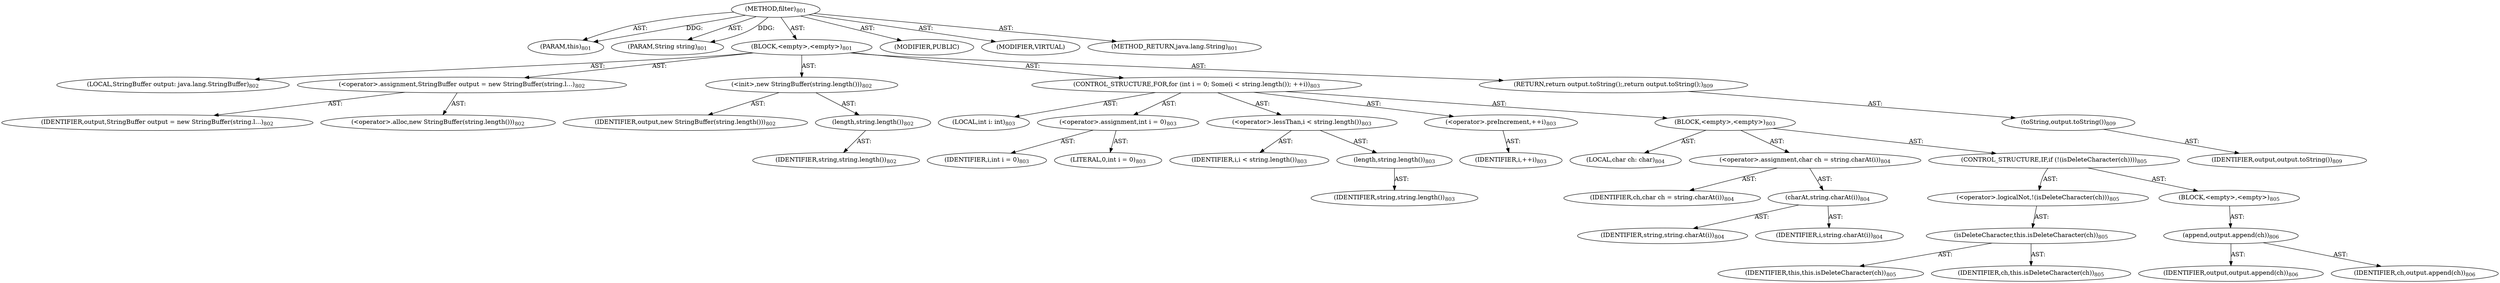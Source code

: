 digraph "filter" {  
"111669149752" [label = <(METHOD,filter)<SUB>801</SUB>> ]
"115964117019" [label = <(PARAM,this)<SUB>801</SUB>> ]
"115964117095" [label = <(PARAM,String string)<SUB>801</SUB>> ]
"25769803885" [label = <(BLOCK,&lt;empty&gt;,&lt;empty&gt;)<SUB>801</SUB>> ]
"94489280533" [label = <(LOCAL,StringBuffer output: java.lang.StringBuffer)<SUB>802</SUB>> ]
"30064771486" [label = <(&lt;operator&gt;.assignment,StringBuffer output = new StringBuffer(string.l...)<SUB>802</SUB>> ]
"68719477055" [label = <(IDENTIFIER,output,StringBuffer output = new StringBuffer(string.l...)<SUB>802</SUB>> ]
"30064771487" [label = <(&lt;operator&gt;.alloc,new StringBuffer(string.length()))<SUB>802</SUB>> ]
"30064771488" [label = <(&lt;init&gt;,new StringBuffer(string.length()))<SUB>802</SUB>> ]
"68719477056" [label = <(IDENTIFIER,output,new StringBuffer(string.length()))<SUB>802</SUB>> ]
"30064771489" [label = <(length,string.length())<SUB>802</SUB>> ]
"68719477057" [label = <(IDENTIFIER,string,string.length())<SUB>802</SUB>> ]
"47244640306" [label = <(CONTROL_STRUCTURE,FOR,for (int i = 0; Some(i &lt; string.length()); ++i))<SUB>803</SUB>> ]
"94489280534" [label = <(LOCAL,int i: int)<SUB>803</SUB>> ]
"30064771490" [label = <(&lt;operator&gt;.assignment,int i = 0)<SUB>803</SUB>> ]
"68719477058" [label = <(IDENTIFIER,i,int i = 0)<SUB>803</SUB>> ]
"90194313284" [label = <(LITERAL,0,int i = 0)<SUB>803</SUB>> ]
"30064771491" [label = <(&lt;operator&gt;.lessThan,i &lt; string.length())<SUB>803</SUB>> ]
"68719477059" [label = <(IDENTIFIER,i,i &lt; string.length())<SUB>803</SUB>> ]
"30064771492" [label = <(length,string.length())<SUB>803</SUB>> ]
"68719477060" [label = <(IDENTIFIER,string,string.length())<SUB>803</SUB>> ]
"30064771493" [label = <(&lt;operator&gt;.preIncrement,++i)<SUB>803</SUB>> ]
"68719477061" [label = <(IDENTIFIER,i,++i)<SUB>803</SUB>> ]
"25769803886" [label = <(BLOCK,&lt;empty&gt;,&lt;empty&gt;)<SUB>803</SUB>> ]
"94489280535" [label = <(LOCAL,char ch: char)<SUB>804</SUB>> ]
"30064771494" [label = <(&lt;operator&gt;.assignment,char ch = string.charAt(i))<SUB>804</SUB>> ]
"68719477062" [label = <(IDENTIFIER,ch,char ch = string.charAt(i))<SUB>804</SUB>> ]
"30064771495" [label = <(charAt,string.charAt(i))<SUB>804</SUB>> ]
"68719477063" [label = <(IDENTIFIER,string,string.charAt(i))<SUB>804</SUB>> ]
"68719477064" [label = <(IDENTIFIER,i,string.charAt(i))<SUB>804</SUB>> ]
"47244640307" [label = <(CONTROL_STRUCTURE,IF,if (!(isDeleteCharacter(ch))))<SUB>805</SUB>> ]
"30064771496" [label = <(&lt;operator&gt;.logicalNot,!(isDeleteCharacter(ch)))<SUB>805</SUB>> ]
"30064771497" [label = <(isDeleteCharacter,this.isDeleteCharacter(ch))<SUB>805</SUB>> ]
"68719476767" [label = <(IDENTIFIER,this,this.isDeleteCharacter(ch))<SUB>805</SUB>> ]
"68719477065" [label = <(IDENTIFIER,ch,this.isDeleteCharacter(ch))<SUB>805</SUB>> ]
"25769803887" [label = <(BLOCK,&lt;empty&gt;,&lt;empty&gt;)<SUB>805</SUB>> ]
"30064771498" [label = <(append,output.append(ch))<SUB>806</SUB>> ]
"68719477066" [label = <(IDENTIFIER,output,output.append(ch))<SUB>806</SUB>> ]
"68719477067" [label = <(IDENTIFIER,ch,output.append(ch))<SUB>806</SUB>> ]
"146028888091" [label = <(RETURN,return output.toString();,return output.toString();)<SUB>809</SUB>> ]
"30064771499" [label = <(toString,output.toString())<SUB>809</SUB>> ]
"68719477068" [label = <(IDENTIFIER,output,output.toString())<SUB>809</SUB>> ]
"133143986333" [label = <(MODIFIER,PUBLIC)> ]
"133143986334" [label = <(MODIFIER,VIRTUAL)> ]
"128849018936" [label = <(METHOD_RETURN,java.lang.String)<SUB>801</SUB>> ]
  "111669149752" -> "115964117019"  [ label = "AST: "] 
  "111669149752" -> "115964117095"  [ label = "AST: "] 
  "111669149752" -> "25769803885"  [ label = "AST: "] 
  "111669149752" -> "133143986333"  [ label = "AST: "] 
  "111669149752" -> "133143986334"  [ label = "AST: "] 
  "111669149752" -> "128849018936"  [ label = "AST: "] 
  "25769803885" -> "94489280533"  [ label = "AST: "] 
  "25769803885" -> "30064771486"  [ label = "AST: "] 
  "25769803885" -> "30064771488"  [ label = "AST: "] 
  "25769803885" -> "47244640306"  [ label = "AST: "] 
  "25769803885" -> "146028888091"  [ label = "AST: "] 
  "30064771486" -> "68719477055"  [ label = "AST: "] 
  "30064771486" -> "30064771487"  [ label = "AST: "] 
  "30064771488" -> "68719477056"  [ label = "AST: "] 
  "30064771488" -> "30064771489"  [ label = "AST: "] 
  "30064771489" -> "68719477057"  [ label = "AST: "] 
  "47244640306" -> "94489280534"  [ label = "AST: "] 
  "47244640306" -> "30064771490"  [ label = "AST: "] 
  "47244640306" -> "30064771491"  [ label = "AST: "] 
  "47244640306" -> "30064771493"  [ label = "AST: "] 
  "47244640306" -> "25769803886"  [ label = "AST: "] 
  "30064771490" -> "68719477058"  [ label = "AST: "] 
  "30064771490" -> "90194313284"  [ label = "AST: "] 
  "30064771491" -> "68719477059"  [ label = "AST: "] 
  "30064771491" -> "30064771492"  [ label = "AST: "] 
  "30064771492" -> "68719477060"  [ label = "AST: "] 
  "30064771493" -> "68719477061"  [ label = "AST: "] 
  "25769803886" -> "94489280535"  [ label = "AST: "] 
  "25769803886" -> "30064771494"  [ label = "AST: "] 
  "25769803886" -> "47244640307"  [ label = "AST: "] 
  "30064771494" -> "68719477062"  [ label = "AST: "] 
  "30064771494" -> "30064771495"  [ label = "AST: "] 
  "30064771495" -> "68719477063"  [ label = "AST: "] 
  "30064771495" -> "68719477064"  [ label = "AST: "] 
  "47244640307" -> "30064771496"  [ label = "AST: "] 
  "47244640307" -> "25769803887"  [ label = "AST: "] 
  "30064771496" -> "30064771497"  [ label = "AST: "] 
  "30064771497" -> "68719476767"  [ label = "AST: "] 
  "30064771497" -> "68719477065"  [ label = "AST: "] 
  "25769803887" -> "30064771498"  [ label = "AST: "] 
  "30064771498" -> "68719477066"  [ label = "AST: "] 
  "30064771498" -> "68719477067"  [ label = "AST: "] 
  "146028888091" -> "30064771499"  [ label = "AST: "] 
  "30064771499" -> "68719477068"  [ label = "AST: "] 
  "111669149752" -> "115964117019"  [ label = "DDG: "] 
  "111669149752" -> "115964117095"  [ label = "DDG: "] 
}
